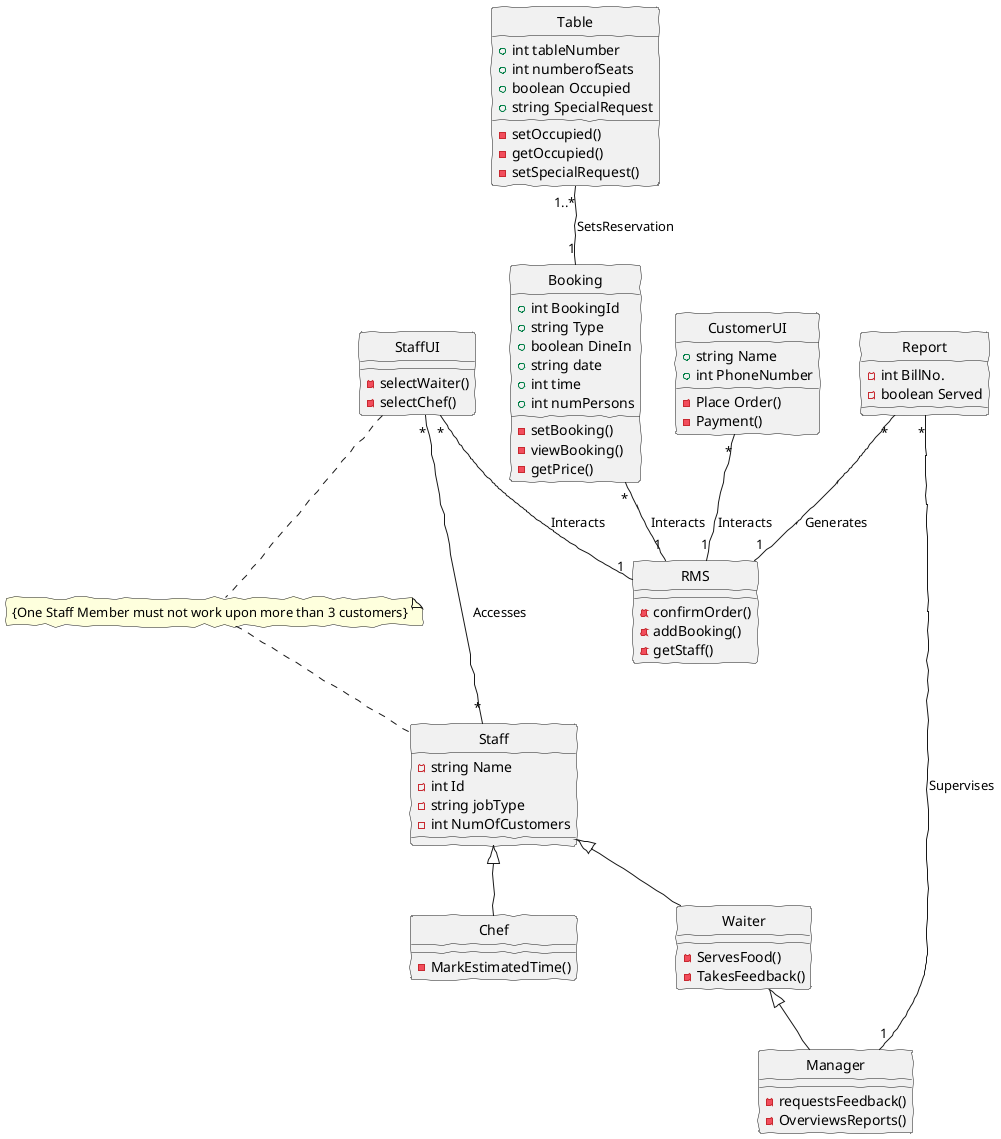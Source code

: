 @startuml classdiagram

Skinparam Style strictuml
Skinparam PackageStyle rectangle
skinparam handwritten true

class CustomerUI
{
    +string Name
    +int PhoneNumber
    -Place Order()
    -Payment()
}

class RMS
{
    -confirmOrder()
    -addBooking()
    -getStaff()
}

class StaffUI
{
    -selectWaiter()
    -selectChef()
}

class Staff
{
    -string Name
    -int Id
    -string jobType
    -int NumOfCustomers
}

class Waiter
{
    -ServesFood()
    -TakesFeedback()
}

class Chef
{
    -MarkEstimatedTime()
}

CustomerUI "*" -- "1" RMS: Interacts
StaffUI "*" -- "1" RMS: Interacts
Booking "*" -- "1" RMS: Interacts
StaffUI "*" -- "*" Staff: Accesses
Report "*" -- "1" Manager: Supervises
Report "*" -- "1" RMS: Generates
note "{One Staff Member must not work upon more than 3 customers}" as N1
StaffUI .. N1
N1 .. Staff

Staff <|-- Waiter
Staff <|-- Chef
Waiter <|-- Manager

class Booking
{
    +int BookingId
    +string Type
    +boolean DineIn
    +string date
    +int time
    +int numPersons
    -setBooking()
    -viewBooking()
    -getPrice()
}

Table "1..*" -- "1" Booking: SetsReservation

class Table
{
    +int tableNumber
    +int numberofSeats
    +boolean Occupied
    +string SpecialRequest
    -setOccupied()
    -getOccupied()
    -setSpecialRequest()
}

class Manager
{
    -requestsFeedback()
    -OverviewsReports()
}

class Report
{
    -int BillNo.
    -boolean Served
}

@enduml